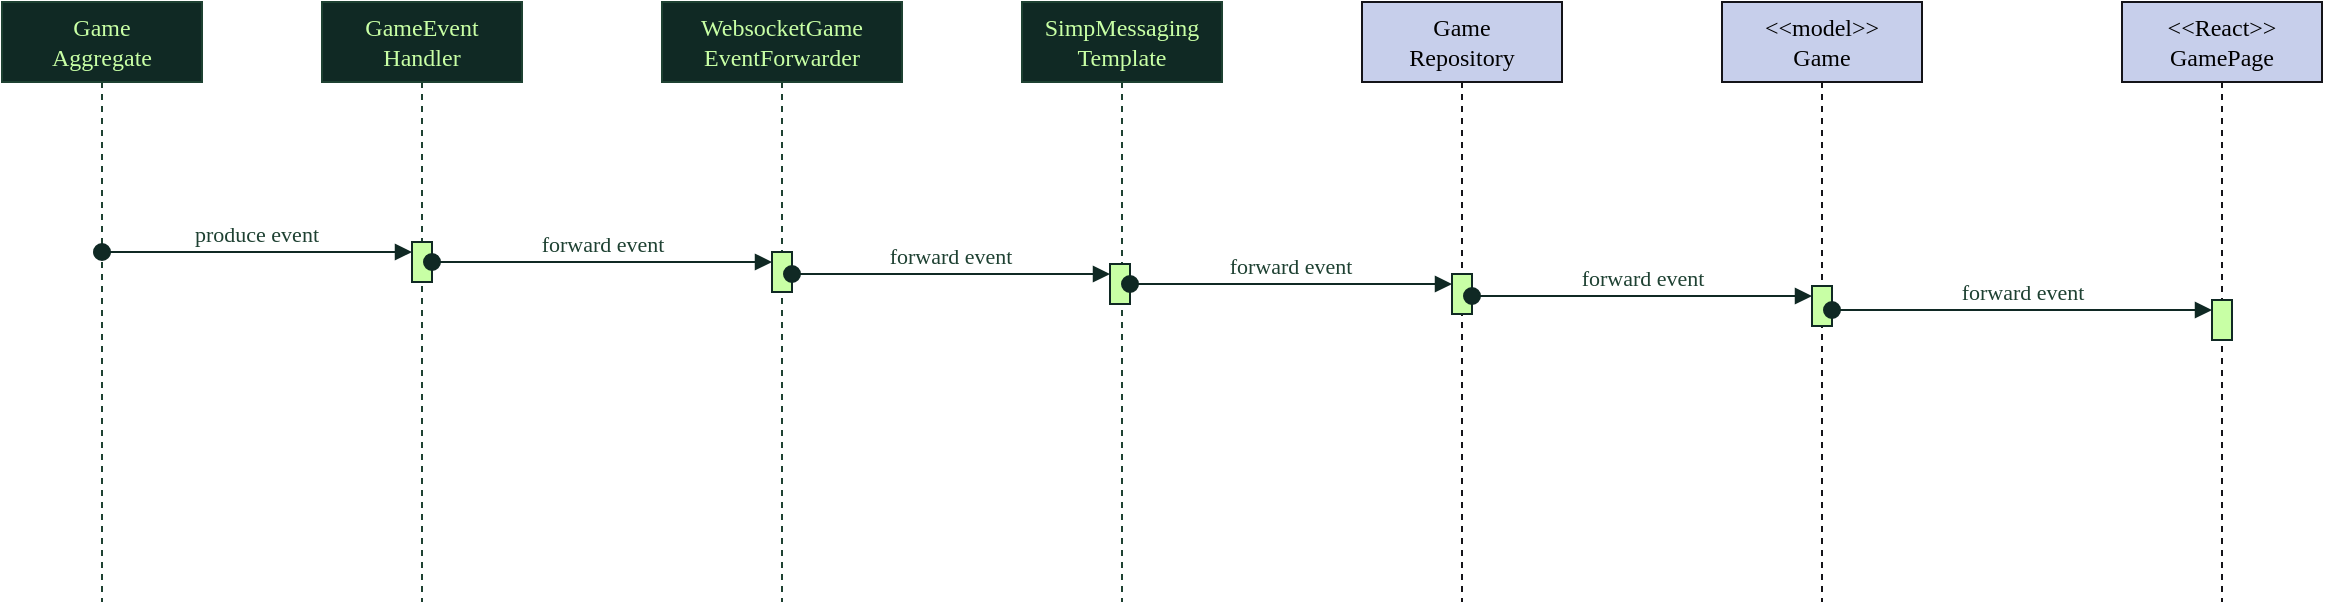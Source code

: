 <mxfile version="24.7.8">
  <diagram name="Page-1" id="MUyO3QTsy5pZO9S8oZzR">
    <mxGraphModel dx="604" dy="387" grid="1" gridSize="10" guides="1" tooltips="1" connect="1" arrows="1" fold="1" page="1" pageScale="1" pageWidth="827" pageHeight="1169" math="0" shadow="0">
      <root>
        <mxCell id="0" />
        <mxCell id="1" parent="0" />
        <mxCell id="qnNIa77OfZuT1cDfkHup-1" value="Game&lt;div&gt;Aggregate&lt;/div&gt;" style="shape=umlLifeline;perimeter=lifelinePerimeter;whiteSpace=wrap;html=1;container=1;dropTarget=0;collapsible=0;recursiveResize=0;outlineConnect=0;portConstraint=eastwest;newEdgeStyle={&quot;curved&quot;:0,&quot;rounded&quot;:0};fillColor=#102924;strokeColor=#1E4132;fontFamily=ES Klarheit Kurrent RD;fontColor=#C8FFA5;" vertex="1" parent="1">
          <mxGeometry x="30" y="30" width="100" height="300" as="geometry" />
        </mxCell>
        <mxCell id="qnNIa77OfZuT1cDfkHup-2" value="GameEvent&lt;div&gt;Handler&lt;/div&gt;" style="shape=umlLifeline;perimeter=lifelinePerimeter;whiteSpace=wrap;html=1;container=1;dropTarget=0;collapsible=0;recursiveResize=0;outlineConnect=0;portConstraint=eastwest;newEdgeStyle={&quot;curved&quot;:0,&quot;rounded&quot;:0};fillColor=#102924;strokeColor=#1E4132;fontFamily=ES Klarheit Kurrent RD;fontColor=#C8FFA5;" vertex="1" parent="1">
          <mxGeometry x="190" y="30" width="100" height="300" as="geometry" />
        </mxCell>
        <mxCell id="qnNIa77OfZuT1cDfkHup-6" value="" style="html=1;points=[[0,0,0,0,5],[0,1,0,0,-5],[1,0,0,0,5],[1,1,0,0,-5]];perimeter=orthogonalPerimeter;outlineConnect=0;targetShapes=umlLifeline;portConstraint=eastwest;newEdgeStyle={&quot;curved&quot;:0,&quot;rounded&quot;:0};fillColor=#C8FFA5;strokeColor=#102924;fontFamily=ES Klarheit Kurrent RD;" vertex="1" parent="qnNIa77OfZuT1cDfkHup-2">
          <mxGeometry x="45" y="120" width="10" height="20" as="geometry" />
        </mxCell>
        <mxCell id="qnNIa77OfZuT1cDfkHup-3" value="WebsocketGame&lt;div&gt;EventForwarder&lt;/div&gt;" style="shape=umlLifeline;perimeter=lifelinePerimeter;whiteSpace=wrap;html=1;container=1;dropTarget=0;collapsible=0;recursiveResize=0;outlineConnect=0;portConstraint=eastwest;newEdgeStyle={&quot;curved&quot;:0,&quot;rounded&quot;:0};fillColor=#102924;strokeColor=#1E4132;fontFamily=ES Klarheit Kurrent RD;fontColor=#C8FFA5;" vertex="1" parent="1">
          <mxGeometry x="360" y="30" width="120" height="300" as="geometry" />
        </mxCell>
        <mxCell id="qnNIa77OfZuT1cDfkHup-8" value="" style="html=1;points=[[0,0,0,0,5],[0,1,0,0,-5],[1,0,0,0,5],[1,1,0,0,-5]];perimeter=orthogonalPerimeter;outlineConnect=0;targetShapes=umlLifeline;portConstraint=eastwest;newEdgeStyle={&quot;curved&quot;:0,&quot;rounded&quot;:0};fillColor=#C8FFA5;strokeColor=#102924;fontFamily=ES Klarheit Kurrent RD;" vertex="1" parent="qnNIa77OfZuT1cDfkHup-3">
          <mxGeometry x="55" y="125" width="10" height="20" as="geometry" />
        </mxCell>
        <mxCell id="qnNIa77OfZuT1cDfkHup-4" value="SimpMessaging&lt;div&gt;Template&lt;/div&gt;" style="shape=umlLifeline;perimeter=lifelinePerimeter;whiteSpace=wrap;html=1;container=1;dropTarget=0;collapsible=0;recursiveResize=0;outlineConnect=0;portConstraint=eastwest;newEdgeStyle={&quot;curved&quot;:0,&quot;rounded&quot;:0};fillColor=#102924;strokeColor=#1E4132;fontFamily=ES Klarheit Kurrent RD;fontColor=#C8FFA5;" vertex="1" parent="1">
          <mxGeometry x="540" y="30" width="100" height="300" as="geometry" />
        </mxCell>
        <mxCell id="qnNIa77OfZuT1cDfkHup-10" value="" style="html=1;points=[[0,0,0,0,5],[0,1,0,0,-5],[1,0,0,0,5],[1,1,0,0,-5]];perimeter=orthogonalPerimeter;outlineConnect=0;targetShapes=umlLifeline;portConstraint=eastwest;newEdgeStyle={&quot;curved&quot;:0,&quot;rounded&quot;:0};fillColor=#C8FFA5;strokeColor=#102924;fontFamily=ES Klarheit Kurrent RD;" vertex="1" parent="qnNIa77OfZuT1cDfkHup-4">
          <mxGeometry x="44" y="131" width="10" height="20" as="geometry" />
        </mxCell>
        <mxCell id="qnNIa77OfZuT1cDfkHup-5" value="Game&lt;div&gt;Repository&lt;/div&gt;" style="shape=umlLifeline;perimeter=lifelinePerimeter;whiteSpace=wrap;html=1;container=1;dropTarget=0;collapsible=0;recursiveResize=0;outlineConnect=0;portConstraint=eastwest;newEdgeStyle={&quot;curved&quot;:0,&quot;rounded&quot;:0};fillColor=#C7CFEB;strokeColor=#141419;fontFamily=ES Klarheit Kurrent RD;" vertex="1" parent="1">
          <mxGeometry x="710" y="30" width="100" height="300" as="geometry" />
        </mxCell>
        <mxCell id="qnNIa77OfZuT1cDfkHup-15" value="" style="html=1;points=[[0,0,0,0,5],[0,1,0,0,-5],[1,0,0,0,5],[1,1,0,0,-5]];perimeter=orthogonalPerimeter;outlineConnect=0;targetShapes=umlLifeline;portConstraint=eastwest;newEdgeStyle={&quot;curved&quot;:0,&quot;rounded&quot;:0};fillColor=#C8FFA5;strokeColor=#102924;fontFamily=ES Klarheit Kurrent RD;" vertex="1" parent="qnNIa77OfZuT1cDfkHup-5">
          <mxGeometry x="45" y="136" width="10" height="20" as="geometry" />
        </mxCell>
        <mxCell id="qnNIa77OfZuT1cDfkHup-16" value="forward event" style="html=1;verticalAlign=bottom;startArrow=oval;endArrow=block;startSize=8;curved=0;rounded=0;fontFamily=ES Klarheit Kurrent RD;fontColor=#1E4132;fillColor=#C8FFA5;strokeColor=#102924;labelBackgroundColor=none;" edge="1" parent="qnNIa77OfZuT1cDfkHup-5" target="qnNIa77OfZuT1cDfkHup-15">
          <mxGeometry x="-0.008" relative="1" as="geometry">
            <mxPoint x="-116" y="141" as="sourcePoint" />
            <mxPoint x="43" y="141" as="targetPoint" />
            <mxPoint as="offset" />
          </mxGeometry>
        </mxCell>
        <mxCell id="qnNIa77OfZuT1cDfkHup-7" value="produce event" style="html=1;verticalAlign=bottom;startArrow=oval;endArrow=block;startSize=8;curved=0;rounded=0;entryX=0;entryY=0;entryDx=0;entryDy=5;fontFamily=ES Klarheit Kurrent RD;fontColor=#1E4132;fillColor=#C8FFA5;strokeColor=#102924;labelBackgroundColor=none;" edge="1" target="qnNIa77OfZuT1cDfkHup-6" parent="1" source="qnNIa77OfZuT1cDfkHup-1">
          <mxGeometry x="-0.005" relative="1" as="geometry">
            <mxPoint x="90" y="285" as="sourcePoint" />
            <mxPoint as="offset" />
          </mxGeometry>
        </mxCell>
        <mxCell id="qnNIa77OfZuT1cDfkHup-9" value="forward event" style="html=1;verticalAlign=bottom;startArrow=oval;endArrow=block;startSize=8;curved=0;rounded=0;entryX=0;entryY=0;entryDx=0;entryDy=5;fontFamily=ES Klarheit Kurrent RD;fontColor=#1E4132;fillColor=#C8FFA5;strokeColor=#102924;labelBackgroundColor=none;" edge="1" target="qnNIa77OfZuT1cDfkHup-8" parent="1" source="qnNIa77OfZuT1cDfkHup-6">
          <mxGeometry x="-0.007" relative="1" as="geometry">
            <mxPoint x="260" y="165" as="sourcePoint" />
            <mxPoint as="offset" />
          </mxGeometry>
        </mxCell>
        <mxCell id="qnNIa77OfZuT1cDfkHup-11" value="forward event" style="html=1;verticalAlign=bottom;startArrow=oval;endArrow=block;startSize=8;curved=0;rounded=0;entryX=0;entryY=0;entryDx=0;entryDy=5;fontFamily=ES Klarheit Kurrent RD;fontColor=#1E4132;fillColor=#C8FFA5;strokeColor=#102924;labelBackgroundColor=none;" edge="1" parent="1">
          <mxGeometry x="-0.007" relative="1" as="geometry">
            <mxPoint x="425" y="166" as="sourcePoint" />
            <mxPoint x="584" y="166" as="targetPoint" />
            <mxPoint as="offset" />
          </mxGeometry>
        </mxCell>
        <mxCell id="qnNIa77OfZuT1cDfkHup-13" value="&lt;div&gt;&amp;lt;&amp;lt;model&amp;gt;&amp;gt;&lt;/div&gt;Game" style="shape=umlLifeline;perimeter=lifelinePerimeter;whiteSpace=wrap;html=1;container=1;dropTarget=0;collapsible=0;recursiveResize=0;outlineConnect=0;portConstraint=eastwest;newEdgeStyle={&quot;curved&quot;:0,&quot;rounded&quot;:0};fillColor=#C7CFEB;strokeColor=#141419;fontFamily=ES Klarheit Kurrent RD;" vertex="1" parent="1">
          <mxGeometry x="890" y="30" width="100" height="300" as="geometry" />
        </mxCell>
        <mxCell id="qnNIa77OfZuT1cDfkHup-17" value="" style="html=1;points=[[0,0,0,0,5],[0,1,0,0,-5],[1,0,0,0,5],[1,1,0,0,-5]];perimeter=orthogonalPerimeter;outlineConnect=0;targetShapes=umlLifeline;portConstraint=eastwest;newEdgeStyle={&quot;curved&quot;:0,&quot;rounded&quot;:0};fillColor=#C8FFA5;strokeColor=#102924;fontFamily=ES Klarheit Kurrent RD;" vertex="1" parent="qnNIa77OfZuT1cDfkHup-13">
          <mxGeometry x="45" y="142" width="10" height="20" as="geometry" />
        </mxCell>
        <mxCell id="qnNIa77OfZuT1cDfkHup-18" value="forward event" style="html=1;verticalAlign=bottom;startArrow=oval;endArrow=block;startSize=8;curved=0;rounded=0;entryX=0;entryY=0;entryDx=0;entryDy=5;fontFamily=ES Klarheit Kurrent RD;fontColor=#1E4132;fillColor=#C8FFA5;strokeColor=#102924;labelBackgroundColor=none;" edge="1" parent="qnNIa77OfZuT1cDfkHup-13" source="qnNIa77OfZuT1cDfkHup-15">
          <mxGeometry x="-0.007" relative="1" as="geometry">
            <mxPoint x="-114" y="147" as="sourcePoint" />
            <mxPoint x="45" y="147" as="targetPoint" />
            <mxPoint as="offset" />
          </mxGeometry>
        </mxCell>
        <mxCell id="qnNIa77OfZuT1cDfkHup-14" value="&lt;div&gt;&amp;lt;&amp;lt;React&amp;gt;&amp;gt;&lt;/div&gt;&lt;div&gt;GamePage&lt;/div&gt;" style="shape=umlLifeline;perimeter=lifelinePerimeter;whiteSpace=wrap;html=1;container=1;dropTarget=0;collapsible=0;recursiveResize=0;outlineConnect=0;portConstraint=eastwest;newEdgeStyle={&quot;curved&quot;:0,&quot;rounded&quot;:0};fillColor=#C7CFEB;strokeColor=#141419;fontFamily=ES Klarheit Kurrent RD;" vertex="1" parent="1">
          <mxGeometry x="1090" y="30" width="100" height="300" as="geometry" />
        </mxCell>
        <mxCell id="qnNIa77OfZuT1cDfkHup-20" value="" style="html=1;points=[[0,0,0,0,5],[0,1,0,0,-5],[1,0,0,0,5],[1,1,0,0,-5]];perimeter=orthogonalPerimeter;outlineConnect=0;targetShapes=umlLifeline;portConstraint=eastwest;newEdgeStyle={&quot;curved&quot;:0,&quot;rounded&quot;:0};fillColor=#C8FFA5;strokeColor=#102924;fontFamily=ES Klarheit Kurrent RD;" vertex="1" parent="qnNIa77OfZuT1cDfkHup-14">
          <mxGeometry x="45" y="149" width="10" height="20" as="geometry" />
        </mxCell>
        <mxCell id="qnNIa77OfZuT1cDfkHup-21" value="forward event" style="html=1;verticalAlign=bottom;startArrow=oval;endArrow=block;startSize=8;curved=0;rounded=0;entryX=0;entryY=0;entryDx=0;entryDy=5;fontFamily=ES Klarheit Kurrent RD;fontColor=#1E4132;fillColor=#C8FFA5;strokeColor=#102924;labelBackgroundColor=none;" edge="1" parent="qnNIa77OfZuT1cDfkHup-14" source="qnNIa77OfZuT1cDfkHup-17">
          <mxGeometry x="-0.007" relative="1" as="geometry">
            <mxPoint x="-127" y="154" as="sourcePoint" />
            <mxPoint x="45" y="154" as="targetPoint" />
            <mxPoint as="offset" />
          </mxGeometry>
        </mxCell>
      </root>
    </mxGraphModel>
  </diagram>
</mxfile>
